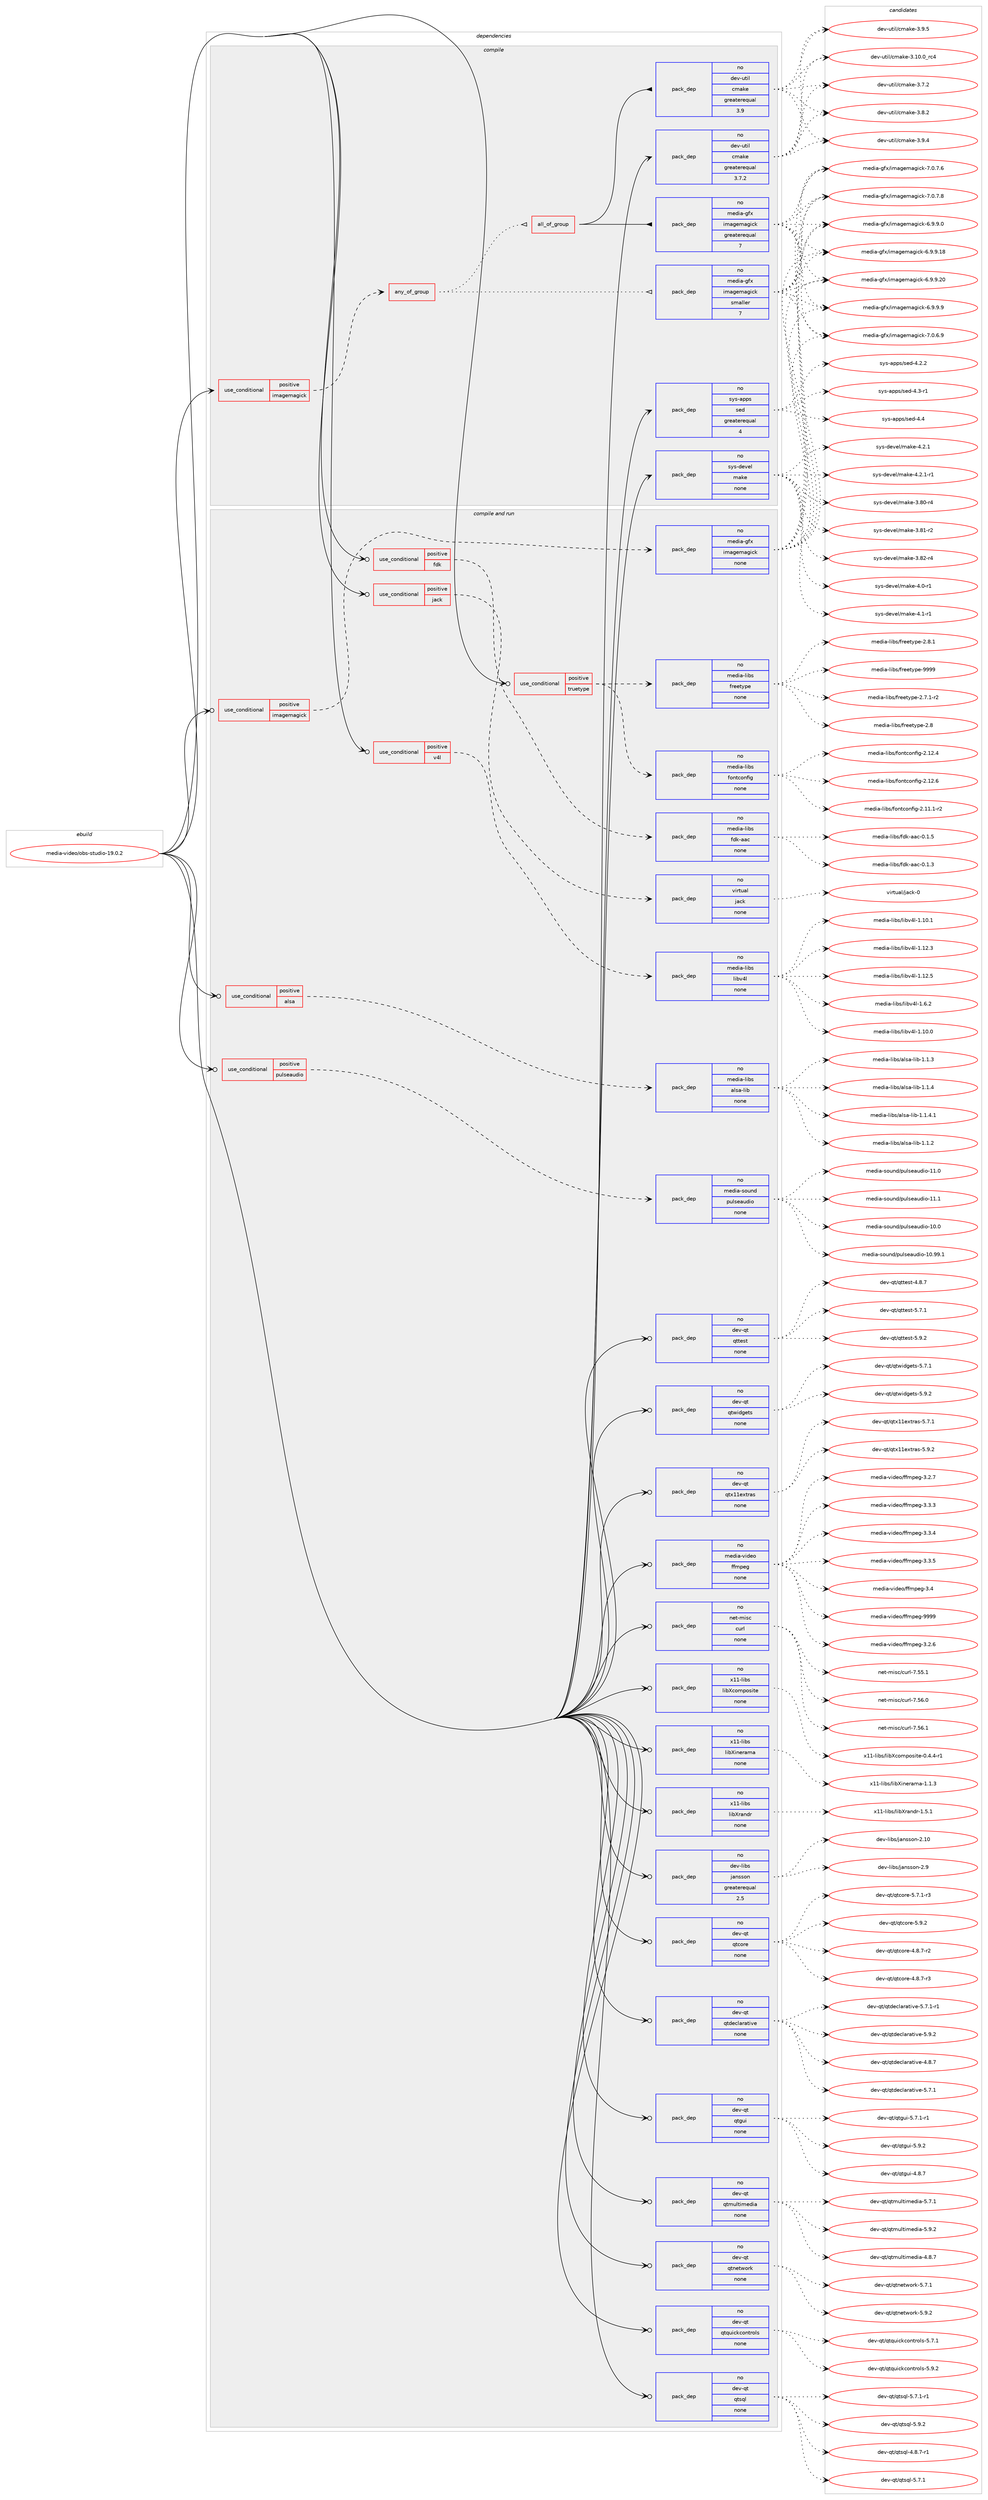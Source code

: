 digraph prolog {

# *************
# Graph options
# *************

newrank=true;
concentrate=true;
compound=true;
graph [rankdir=LR,fontname=Helvetica,fontsize=10,ranksep=1.5];#, ranksep=2.5, nodesep=0.2];
edge  [arrowhead=vee];
node  [fontname=Helvetica,fontsize=10];

# **********
# The ebuild
# **********

subgraph cluster_leftcol {
color=gray;
rank=same;
label=<<i>ebuild</i>>;
id [label="media-video/obs-studio-19.0.2", color=red, width=4, href="../media-video/obs-studio-19.0.2.svg"];
}

# ****************
# The dependencies
# ****************

subgraph cluster_midcol {
color=gray;
label=<<i>dependencies</i>>;
subgraph cluster_compile {
fillcolor="#eeeeee";
style=filled;
label=<<i>compile</i>>;
subgraph cond97661 {
dependency395896 [label=<<TABLE BORDER="0" CELLBORDER="1" CELLSPACING="0" CELLPADDING="4"><TR><TD ROWSPAN="3" CELLPADDING="10">use_conditional</TD></TR><TR><TD>positive</TD></TR><TR><TD>imagemagick</TD></TR></TABLE>>, shape=none, color=red];
subgraph any6227 {
dependency395897 [label=<<TABLE BORDER="0" CELLBORDER="1" CELLSPACING="0" CELLPADDING="4"><TR><TD CELLPADDING="10">any_of_group</TD></TR></TABLE>>, shape=none, color=red];subgraph pack291833 {
dependency395898 [label=<<TABLE BORDER="0" CELLBORDER="1" CELLSPACING="0" CELLPADDING="4" WIDTH="220"><TR><TD ROWSPAN="6" CELLPADDING="30">pack_dep</TD></TR><TR><TD WIDTH="110">no</TD></TR><TR><TD>media-gfx</TD></TR><TR><TD>imagemagick</TD></TR><TR><TD>smaller</TD></TR><TR><TD>7</TD></TR></TABLE>>, shape=none, color=blue];
}
dependency395897:e -> dependency395898:w [weight=20,style="dotted",arrowhead="oinv"];
subgraph all178 {
dependency395899 [label=<<TABLE BORDER="0" CELLBORDER="1" CELLSPACING="0" CELLPADDING="4"><TR><TD CELLPADDING="10">all_of_group</TD></TR></TABLE>>, shape=none, color=red];subgraph pack291834 {
dependency395900 [label=<<TABLE BORDER="0" CELLBORDER="1" CELLSPACING="0" CELLPADDING="4" WIDTH="220"><TR><TD ROWSPAN="6" CELLPADDING="30">pack_dep</TD></TR><TR><TD WIDTH="110">no</TD></TR><TR><TD>media-gfx</TD></TR><TR><TD>imagemagick</TD></TR><TR><TD>greaterequal</TD></TR><TR><TD>7</TD></TR></TABLE>>, shape=none, color=blue];
}
dependency395899:e -> dependency395900:w [weight=20,style="solid",arrowhead="inv"];
subgraph pack291835 {
dependency395901 [label=<<TABLE BORDER="0" CELLBORDER="1" CELLSPACING="0" CELLPADDING="4" WIDTH="220"><TR><TD ROWSPAN="6" CELLPADDING="30">pack_dep</TD></TR><TR><TD WIDTH="110">no</TD></TR><TR><TD>dev-util</TD></TR><TR><TD>cmake</TD></TR><TR><TD>greaterequal</TD></TR><TR><TD>3.9</TD></TR></TABLE>>, shape=none, color=blue];
}
dependency395899:e -> dependency395901:w [weight=20,style="solid",arrowhead="inv"];
}
dependency395897:e -> dependency395899:w [weight=20,style="dotted",arrowhead="oinv"];
}
dependency395896:e -> dependency395897:w [weight=20,style="dashed",arrowhead="vee"];
}
id:e -> dependency395896:w [weight=20,style="solid",arrowhead="vee"];
subgraph pack291836 {
dependency395902 [label=<<TABLE BORDER="0" CELLBORDER="1" CELLSPACING="0" CELLPADDING="4" WIDTH="220"><TR><TD ROWSPAN="6" CELLPADDING="30">pack_dep</TD></TR><TR><TD WIDTH="110">no</TD></TR><TR><TD>dev-util</TD></TR><TR><TD>cmake</TD></TR><TR><TD>greaterequal</TD></TR><TR><TD>3.7.2</TD></TR></TABLE>>, shape=none, color=blue];
}
id:e -> dependency395902:w [weight=20,style="solid",arrowhead="vee"];
subgraph pack291837 {
dependency395903 [label=<<TABLE BORDER="0" CELLBORDER="1" CELLSPACING="0" CELLPADDING="4" WIDTH="220"><TR><TD ROWSPAN="6" CELLPADDING="30">pack_dep</TD></TR><TR><TD WIDTH="110">no</TD></TR><TR><TD>sys-apps</TD></TR><TR><TD>sed</TD></TR><TR><TD>greaterequal</TD></TR><TR><TD>4</TD></TR></TABLE>>, shape=none, color=blue];
}
id:e -> dependency395903:w [weight=20,style="solid",arrowhead="vee"];
subgraph pack291838 {
dependency395904 [label=<<TABLE BORDER="0" CELLBORDER="1" CELLSPACING="0" CELLPADDING="4" WIDTH="220"><TR><TD ROWSPAN="6" CELLPADDING="30">pack_dep</TD></TR><TR><TD WIDTH="110">no</TD></TR><TR><TD>sys-devel</TD></TR><TR><TD>make</TD></TR><TR><TD>none</TD></TR><TR><TD></TD></TR></TABLE>>, shape=none, color=blue];
}
id:e -> dependency395904:w [weight=20,style="solid",arrowhead="vee"];
}
subgraph cluster_compileandrun {
fillcolor="#eeeeee";
style=filled;
label=<<i>compile and run</i>>;
subgraph cond97662 {
dependency395905 [label=<<TABLE BORDER="0" CELLBORDER="1" CELLSPACING="0" CELLPADDING="4"><TR><TD ROWSPAN="3" CELLPADDING="10">use_conditional</TD></TR><TR><TD>positive</TD></TR><TR><TD>alsa</TD></TR></TABLE>>, shape=none, color=red];
subgraph pack291839 {
dependency395906 [label=<<TABLE BORDER="0" CELLBORDER="1" CELLSPACING="0" CELLPADDING="4" WIDTH="220"><TR><TD ROWSPAN="6" CELLPADDING="30">pack_dep</TD></TR><TR><TD WIDTH="110">no</TD></TR><TR><TD>media-libs</TD></TR><TR><TD>alsa-lib</TD></TR><TR><TD>none</TD></TR><TR><TD></TD></TR></TABLE>>, shape=none, color=blue];
}
dependency395905:e -> dependency395906:w [weight=20,style="dashed",arrowhead="vee"];
}
id:e -> dependency395905:w [weight=20,style="solid",arrowhead="odotvee"];
subgraph cond97663 {
dependency395907 [label=<<TABLE BORDER="0" CELLBORDER="1" CELLSPACING="0" CELLPADDING="4"><TR><TD ROWSPAN="3" CELLPADDING="10">use_conditional</TD></TR><TR><TD>positive</TD></TR><TR><TD>fdk</TD></TR></TABLE>>, shape=none, color=red];
subgraph pack291840 {
dependency395908 [label=<<TABLE BORDER="0" CELLBORDER="1" CELLSPACING="0" CELLPADDING="4" WIDTH="220"><TR><TD ROWSPAN="6" CELLPADDING="30">pack_dep</TD></TR><TR><TD WIDTH="110">no</TD></TR><TR><TD>media-libs</TD></TR><TR><TD>fdk-aac</TD></TR><TR><TD>none</TD></TR><TR><TD></TD></TR></TABLE>>, shape=none, color=blue];
}
dependency395907:e -> dependency395908:w [weight=20,style="dashed",arrowhead="vee"];
}
id:e -> dependency395907:w [weight=20,style="solid",arrowhead="odotvee"];
subgraph cond97664 {
dependency395909 [label=<<TABLE BORDER="0" CELLBORDER="1" CELLSPACING="0" CELLPADDING="4"><TR><TD ROWSPAN="3" CELLPADDING="10">use_conditional</TD></TR><TR><TD>positive</TD></TR><TR><TD>imagemagick</TD></TR></TABLE>>, shape=none, color=red];
subgraph pack291841 {
dependency395910 [label=<<TABLE BORDER="0" CELLBORDER="1" CELLSPACING="0" CELLPADDING="4" WIDTH="220"><TR><TD ROWSPAN="6" CELLPADDING="30">pack_dep</TD></TR><TR><TD WIDTH="110">no</TD></TR><TR><TD>media-gfx</TD></TR><TR><TD>imagemagick</TD></TR><TR><TD>none</TD></TR><TR><TD></TD></TR></TABLE>>, shape=none, color=blue];
}
dependency395909:e -> dependency395910:w [weight=20,style="dashed",arrowhead="vee"];
}
id:e -> dependency395909:w [weight=20,style="solid",arrowhead="odotvee"];
subgraph cond97665 {
dependency395911 [label=<<TABLE BORDER="0" CELLBORDER="1" CELLSPACING="0" CELLPADDING="4"><TR><TD ROWSPAN="3" CELLPADDING="10">use_conditional</TD></TR><TR><TD>positive</TD></TR><TR><TD>jack</TD></TR></TABLE>>, shape=none, color=red];
subgraph pack291842 {
dependency395912 [label=<<TABLE BORDER="0" CELLBORDER="1" CELLSPACING="0" CELLPADDING="4" WIDTH="220"><TR><TD ROWSPAN="6" CELLPADDING="30">pack_dep</TD></TR><TR><TD WIDTH="110">no</TD></TR><TR><TD>virtual</TD></TR><TR><TD>jack</TD></TR><TR><TD>none</TD></TR><TR><TD></TD></TR></TABLE>>, shape=none, color=blue];
}
dependency395911:e -> dependency395912:w [weight=20,style="dashed",arrowhead="vee"];
}
id:e -> dependency395911:w [weight=20,style="solid",arrowhead="odotvee"];
subgraph cond97666 {
dependency395913 [label=<<TABLE BORDER="0" CELLBORDER="1" CELLSPACING="0" CELLPADDING="4"><TR><TD ROWSPAN="3" CELLPADDING="10">use_conditional</TD></TR><TR><TD>positive</TD></TR><TR><TD>pulseaudio</TD></TR></TABLE>>, shape=none, color=red];
subgraph pack291843 {
dependency395914 [label=<<TABLE BORDER="0" CELLBORDER="1" CELLSPACING="0" CELLPADDING="4" WIDTH="220"><TR><TD ROWSPAN="6" CELLPADDING="30">pack_dep</TD></TR><TR><TD WIDTH="110">no</TD></TR><TR><TD>media-sound</TD></TR><TR><TD>pulseaudio</TD></TR><TR><TD>none</TD></TR><TR><TD></TD></TR></TABLE>>, shape=none, color=blue];
}
dependency395913:e -> dependency395914:w [weight=20,style="dashed",arrowhead="vee"];
}
id:e -> dependency395913:w [weight=20,style="solid",arrowhead="odotvee"];
subgraph cond97667 {
dependency395915 [label=<<TABLE BORDER="0" CELLBORDER="1" CELLSPACING="0" CELLPADDING="4"><TR><TD ROWSPAN="3" CELLPADDING="10">use_conditional</TD></TR><TR><TD>positive</TD></TR><TR><TD>truetype</TD></TR></TABLE>>, shape=none, color=red];
subgraph pack291844 {
dependency395916 [label=<<TABLE BORDER="0" CELLBORDER="1" CELLSPACING="0" CELLPADDING="4" WIDTH="220"><TR><TD ROWSPAN="6" CELLPADDING="30">pack_dep</TD></TR><TR><TD WIDTH="110">no</TD></TR><TR><TD>media-libs</TD></TR><TR><TD>fontconfig</TD></TR><TR><TD>none</TD></TR><TR><TD></TD></TR></TABLE>>, shape=none, color=blue];
}
dependency395915:e -> dependency395916:w [weight=20,style="dashed",arrowhead="vee"];
subgraph pack291845 {
dependency395917 [label=<<TABLE BORDER="0" CELLBORDER="1" CELLSPACING="0" CELLPADDING="4" WIDTH="220"><TR><TD ROWSPAN="6" CELLPADDING="30">pack_dep</TD></TR><TR><TD WIDTH="110">no</TD></TR><TR><TD>media-libs</TD></TR><TR><TD>freetype</TD></TR><TR><TD>none</TD></TR><TR><TD></TD></TR></TABLE>>, shape=none, color=blue];
}
dependency395915:e -> dependency395917:w [weight=20,style="dashed",arrowhead="vee"];
}
id:e -> dependency395915:w [weight=20,style="solid",arrowhead="odotvee"];
subgraph cond97668 {
dependency395918 [label=<<TABLE BORDER="0" CELLBORDER="1" CELLSPACING="0" CELLPADDING="4"><TR><TD ROWSPAN="3" CELLPADDING="10">use_conditional</TD></TR><TR><TD>positive</TD></TR><TR><TD>v4l</TD></TR></TABLE>>, shape=none, color=red];
subgraph pack291846 {
dependency395919 [label=<<TABLE BORDER="0" CELLBORDER="1" CELLSPACING="0" CELLPADDING="4" WIDTH="220"><TR><TD ROWSPAN="6" CELLPADDING="30">pack_dep</TD></TR><TR><TD WIDTH="110">no</TD></TR><TR><TD>media-libs</TD></TR><TR><TD>libv4l</TD></TR><TR><TD>none</TD></TR><TR><TD></TD></TR></TABLE>>, shape=none, color=blue];
}
dependency395918:e -> dependency395919:w [weight=20,style="dashed",arrowhead="vee"];
}
id:e -> dependency395918:w [weight=20,style="solid",arrowhead="odotvee"];
subgraph pack291847 {
dependency395920 [label=<<TABLE BORDER="0" CELLBORDER="1" CELLSPACING="0" CELLPADDING="4" WIDTH="220"><TR><TD ROWSPAN="6" CELLPADDING="30">pack_dep</TD></TR><TR><TD WIDTH="110">no</TD></TR><TR><TD>dev-libs</TD></TR><TR><TD>jansson</TD></TR><TR><TD>greaterequal</TD></TR><TR><TD>2.5</TD></TR></TABLE>>, shape=none, color=blue];
}
id:e -> dependency395920:w [weight=20,style="solid",arrowhead="odotvee"];
subgraph pack291848 {
dependency395921 [label=<<TABLE BORDER="0" CELLBORDER="1" CELLSPACING="0" CELLPADDING="4" WIDTH="220"><TR><TD ROWSPAN="6" CELLPADDING="30">pack_dep</TD></TR><TR><TD WIDTH="110">no</TD></TR><TR><TD>dev-qt</TD></TR><TR><TD>qtcore</TD></TR><TR><TD>none</TD></TR><TR><TD></TD></TR></TABLE>>, shape=none, color=blue];
}
id:e -> dependency395921:w [weight=20,style="solid",arrowhead="odotvee"];
subgraph pack291849 {
dependency395922 [label=<<TABLE BORDER="0" CELLBORDER="1" CELLSPACING="0" CELLPADDING="4" WIDTH="220"><TR><TD ROWSPAN="6" CELLPADDING="30">pack_dep</TD></TR><TR><TD WIDTH="110">no</TD></TR><TR><TD>dev-qt</TD></TR><TR><TD>qtdeclarative</TD></TR><TR><TD>none</TD></TR><TR><TD></TD></TR></TABLE>>, shape=none, color=blue];
}
id:e -> dependency395922:w [weight=20,style="solid",arrowhead="odotvee"];
subgraph pack291850 {
dependency395923 [label=<<TABLE BORDER="0" CELLBORDER="1" CELLSPACING="0" CELLPADDING="4" WIDTH="220"><TR><TD ROWSPAN="6" CELLPADDING="30">pack_dep</TD></TR><TR><TD WIDTH="110">no</TD></TR><TR><TD>dev-qt</TD></TR><TR><TD>qtgui</TD></TR><TR><TD>none</TD></TR><TR><TD></TD></TR></TABLE>>, shape=none, color=blue];
}
id:e -> dependency395923:w [weight=20,style="solid",arrowhead="odotvee"];
subgraph pack291851 {
dependency395924 [label=<<TABLE BORDER="0" CELLBORDER="1" CELLSPACING="0" CELLPADDING="4" WIDTH="220"><TR><TD ROWSPAN="6" CELLPADDING="30">pack_dep</TD></TR><TR><TD WIDTH="110">no</TD></TR><TR><TD>dev-qt</TD></TR><TR><TD>qtmultimedia</TD></TR><TR><TD>none</TD></TR><TR><TD></TD></TR></TABLE>>, shape=none, color=blue];
}
id:e -> dependency395924:w [weight=20,style="solid",arrowhead="odotvee"];
subgraph pack291852 {
dependency395925 [label=<<TABLE BORDER="0" CELLBORDER="1" CELLSPACING="0" CELLPADDING="4" WIDTH="220"><TR><TD ROWSPAN="6" CELLPADDING="30">pack_dep</TD></TR><TR><TD WIDTH="110">no</TD></TR><TR><TD>dev-qt</TD></TR><TR><TD>qtnetwork</TD></TR><TR><TD>none</TD></TR><TR><TD></TD></TR></TABLE>>, shape=none, color=blue];
}
id:e -> dependency395925:w [weight=20,style="solid",arrowhead="odotvee"];
subgraph pack291853 {
dependency395926 [label=<<TABLE BORDER="0" CELLBORDER="1" CELLSPACING="0" CELLPADDING="4" WIDTH="220"><TR><TD ROWSPAN="6" CELLPADDING="30">pack_dep</TD></TR><TR><TD WIDTH="110">no</TD></TR><TR><TD>dev-qt</TD></TR><TR><TD>qtquickcontrols</TD></TR><TR><TD>none</TD></TR><TR><TD></TD></TR></TABLE>>, shape=none, color=blue];
}
id:e -> dependency395926:w [weight=20,style="solid",arrowhead="odotvee"];
subgraph pack291854 {
dependency395927 [label=<<TABLE BORDER="0" CELLBORDER="1" CELLSPACING="0" CELLPADDING="4" WIDTH="220"><TR><TD ROWSPAN="6" CELLPADDING="30">pack_dep</TD></TR><TR><TD WIDTH="110">no</TD></TR><TR><TD>dev-qt</TD></TR><TR><TD>qtsql</TD></TR><TR><TD>none</TD></TR><TR><TD></TD></TR></TABLE>>, shape=none, color=blue];
}
id:e -> dependency395927:w [weight=20,style="solid",arrowhead="odotvee"];
subgraph pack291855 {
dependency395928 [label=<<TABLE BORDER="0" CELLBORDER="1" CELLSPACING="0" CELLPADDING="4" WIDTH="220"><TR><TD ROWSPAN="6" CELLPADDING="30">pack_dep</TD></TR><TR><TD WIDTH="110">no</TD></TR><TR><TD>dev-qt</TD></TR><TR><TD>qttest</TD></TR><TR><TD>none</TD></TR><TR><TD></TD></TR></TABLE>>, shape=none, color=blue];
}
id:e -> dependency395928:w [weight=20,style="solid",arrowhead="odotvee"];
subgraph pack291856 {
dependency395929 [label=<<TABLE BORDER="0" CELLBORDER="1" CELLSPACING="0" CELLPADDING="4" WIDTH="220"><TR><TD ROWSPAN="6" CELLPADDING="30">pack_dep</TD></TR><TR><TD WIDTH="110">no</TD></TR><TR><TD>dev-qt</TD></TR><TR><TD>qtwidgets</TD></TR><TR><TD>none</TD></TR><TR><TD></TD></TR></TABLE>>, shape=none, color=blue];
}
id:e -> dependency395929:w [weight=20,style="solid",arrowhead="odotvee"];
subgraph pack291857 {
dependency395930 [label=<<TABLE BORDER="0" CELLBORDER="1" CELLSPACING="0" CELLPADDING="4" WIDTH="220"><TR><TD ROWSPAN="6" CELLPADDING="30">pack_dep</TD></TR><TR><TD WIDTH="110">no</TD></TR><TR><TD>dev-qt</TD></TR><TR><TD>qtx11extras</TD></TR><TR><TD>none</TD></TR><TR><TD></TD></TR></TABLE>>, shape=none, color=blue];
}
id:e -> dependency395930:w [weight=20,style="solid",arrowhead="odotvee"];
subgraph pack291858 {
dependency395931 [label=<<TABLE BORDER="0" CELLBORDER="1" CELLSPACING="0" CELLPADDING="4" WIDTH="220"><TR><TD ROWSPAN="6" CELLPADDING="30">pack_dep</TD></TR><TR><TD WIDTH="110">no</TD></TR><TR><TD>media-video</TD></TR><TR><TD>ffmpeg</TD></TR><TR><TD>none</TD></TR><TR><TD></TD></TR></TABLE>>, shape=none, color=blue];
}
id:e -> dependency395931:w [weight=20,style="solid",arrowhead="odotvee"];
subgraph pack291859 {
dependency395932 [label=<<TABLE BORDER="0" CELLBORDER="1" CELLSPACING="0" CELLPADDING="4" WIDTH="220"><TR><TD ROWSPAN="6" CELLPADDING="30">pack_dep</TD></TR><TR><TD WIDTH="110">no</TD></TR><TR><TD>net-misc</TD></TR><TR><TD>curl</TD></TR><TR><TD>none</TD></TR><TR><TD></TD></TR></TABLE>>, shape=none, color=blue];
}
id:e -> dependency395932:w [weight=20,style="solid",arrowhead="odotvee"];
subgraph pack291860 {
dependency395933 [label=<<TABLE BORDER="0" CELLBORDER="1" CELLSPACING="0" CELLPADDING="4" WIDTH="220"><TR><TD ROWSPAN="6" CELLPADDING="30">pack_dep</TD></TR><TR><TD WIDTH="110">no</TD></TR><TR><TD>x11-libs</TD></TR><TR><TD>libXcomposite</TD></TR><TR><TD>none</TD></TR><TR><TD></TD></TR></TABLE>>, shape=none, color=blue];
}
id:e -> dependency395933:w [weight=20,style="solid",arrowhead="odotvee"];
subgraph pack291861 {
dependency395934 [label=<<TABLE BORDER="0" CELLBORDER="1" CELLSPACING="0" CELLPADDING="4" WIDTH="220"><TR><TD ROWSPAN="6" CELLPADDING="30">pack_dep</TD></TR><TR><TD WIDTH="110">no</TD></TR><TR><TD>x11-libs</TD></TR><TR><TD>libXinerama</TD></TR><TR><TD>none</TD></TR><TR><TD></TD></TR></TABLE>>, shape=none, color=blue];
}
id:e -> dependency395934:w [weight=20,style="solid",arrowhead="odotvee"];
subgraph pack291862 {
dependency395935 [label=<<TABLE BORDER="0" CELLBORDER="1" CELLSPACING="0" CELLPADDING="4" WIDTH="220"><TR><TD ROWSPAN="6" CELLPADDING="30">pack_dep</TD></TR><TR><TD WIDTH="110">no</TD></TR><TR><TD>x11-libs</TD></TR><TR><TD>libXrandr</TD></TR><TR><TD>none</TD></TR><TR><TD></TD></TR></TABLE>>, shape=none, color=blue];
}
id:e -> dependency395935:w [weight=20,style="solid",arrowhead="odotvee"];
}
subgraph cluster_run {
fillcolor="#eeeeee";
style=filled;
label=<<i>run</i>>;
}
}

# **************
# The candidates
# **************

subgraph cluster_choices {
rank=same;
color=gray;
label=<<i>candidates</i>>;

subgraph choice291833 {
color=black;
nodesep=1;
choice1091011001059745103102120471051099710310110997103105991074554465746574648 [label="media-gfx/imagemagick-6.9.9.0", color=red, width=4,href="../media-gfx/imagemagick-6.9.9.0.svg"];
choice109101100105974510310212047105109971031011099710310599107455446574657464956 [label="media-gfx/imagemagick-6.9.9.18", color=red, width=4,href="../media-gfx/imagemagick-6.9.9.18.svg"];
choice109101100105974510310212047105109971031011099710310599107455446574657465048 [label="media-gfx/imagemagick-6.9.9.20", color=red, width=4,href="../media-gfx/imagemagick-6.9.9.20.svg"];
choice1091011001059745103102120471051099710310110997103105991074554465746574657 [label="media-gfx/imagemagick-6.9.9.9", color=red, width=4,href="../media-gfx/imagemagick-6.9.9.9.svg"];
choice1091011001059745103102120471051099710310110997103105991074555464846544657 [label="media-gfx/imagemagick-7.0.6.9", color=red, width=4,href="../media-gfx/imagemagick-7.0.6.9.svg"];
choice1091011001059745103102120471051099710310110997103105991074555464846554654 [label="media-gfx/imagemagick-7.0.7.6", color=red, width=4,href="../media-gfx/imagemagick-7.0.7.6.svg"];
choice1091011001059745103102120471051099710310110997103105991074555464846554656 [label="media-gfx/imagemagick-7.0.7.8", color=red, width=4,href="../media-gfx/imagemagick-7.0.7.8.svg"];
dependency395898:e -> choice1091011001059745103102120471051099710310110997103105991074554465746574648:w [style=dotted,weight="100"];
dependency395898:e -> choice109101100105974510310212047105109971031011099710310599107455446574657464956:w [style=dotted,weight="100"];
dependency395898:e -> choice109101100105974510310212047105109971031011099710310599107455446574657465048:w [style=dotted,weight="100"];
dependency395898:e -> choice1091011001059745103102120471051099710310110997103105991074554465746574657:w [style=dotted,weight="100"];
dependency395898:e -> choice1091011001059745103102120471051099710310110997103105991074555464846544657:w [style=dotted,weight="100"];
dependency395898:e -> choice1091011001059745103102120471051099710310110997103105991074555464846554654:w [style=dotted,weight="100"];
dependency395898:e -> choice1091011001059745103102120471051099710310110997103105991074555464846554656:w [style=dotted,weight="100"];
}
subgraph choice291834 {
color=black;
nodesep=1;
choice1091011001059745103102120471051099710310110997103105991074554465746574648 [label="media-gfx/imagemagick-6.9.9.0", color=red, width=4,href="../media-gfx/imagemagick-6.9.9.0.svg"];
choice109101100105974510310212047105109971031011099710310599107455446574657464956 [label="media-gfx/imagemagick-6.9.9.18", color=red, width=4,href="../media-gfx/imagemagick-6.9.9.18.svg"];
choice109101100105974510310212047105109971031011099710310599107455446574657465048 [label="media-gfx/imagemagick-6.9.9.20", color=red, width=4,href="../media-gfx/imagemagick-6.9.9.20.svg"];
choice1091011001059745103102120471051099710310110997103105991074554465746574657 [label="media-gfx/imagemagick-6.9.9.9", color=red, width=4,href="../media-gfx/imagemagick-6.9.9.9.svg"];
choice1091011001059745103102120471051099710310110997103105991074555464846544657 [label="media-gfx/imagemagick-7.0.6.9", color=red, width=4,href="../media-gfx/imagemagick-7.0.6.9.svg"];
choice1091011001059745103102120471051099710310110997103105991074555464846554654 [label="media-gfx/imagemagick-7.0.7.6", color=red, width=4,href="../media-gfx/imagemagick-7.0.7.6.svg"];
choice1091011001059745103102120471051099710310110997103105991074555464846554656 [label="media-gfx/imagemagick-7.0.7.8", color=red, width=4,href="../media-gfx/imagemagick-7.0.7.8.svg"];
dependency395900:e -> choice1091011001059745103102120471051099710310110997103105991074554465746574648:w [style=dotted,weight="100"];
dependency395900:e -> choice109101100105974510310212047105109971031011099710310599107455446574657464956:w [style=dotted,weight="100"];
dependency395900:e -> choice109101100105974510310212047105109971031011099710310599107455446574657465048:w [style=dotted,weight="100"];
dependency395900:e -> choice1091011001059745103102120471051099710310110997103105991074554465746574657:w [style=dotted,weight="100"];
dependency395900:e -> choice1091011001059745103102120471051099710310110997103105991074555464846544657:w [style=dotted,weight="100"];
dependency395900:e -> choice1091011001059745103102120471051099710310110997103105991074555464846554654:w [style=dotted,weight="100"];
dependency395900:e -> choice1091011001059745103102120471051099710310110997103105991074555464846554656:w [style=dotted,weight="100"];
}
subgraph choice291835 {
color=black;
nodesep=1;
choice1001011184511711610510847991099710710145514649484648951149952 [label="dev-util/cmake-3.10.0_rc4", color=red, width=4,href="../dev-util/cmake-3.10.0_rc4.svg"];
choice10010111845117116105108479910997107101455146554650 [label="dev-util/cmake-3.7.2", color=red, width=4,href="../dev-util/cmake-3.7.2.svg"];
choice10010111845117116105108479910997107101455146564650 [label="dev-util/cmake-3.8.2", color=red, width=4,href="../dev-util/cmake-3.8.2.svg"];
choice10010111845117116105108479910997107101455146574652 [label="dev-util/cmake-3.9.4", color=red, width=4,href="../dev-util/cmake-3.9.4.svg"];
choice10010111845117116105108479910997107101455146574653 [label="dev-util/cmake-3.9.5", color=red, width=4,href="../dev-util/cmake-3.9.5.svg"];
dependency395901:e -> choice1001011184511711610510847991099710710145514649484648951149952:w [style=dotted,weight="100"];
dependency395901:e -> choice10010111845117116105108479910997107101455146554650:w [style=dotted,weight="100"];
dependency395901:e -> choice10010111845117116105108479910997107101455146564650:w [style=dotted,weight="100"];
dependency395901:e -> choice10010111845117116105108479910997107101455146574652:w [style=dotted,weight="100"];
dependency395901:e -> choice10010111845117116105108479910997107101455146574653:w [style=dotted,weight="100"];
}
subgraph choice291836 {
color=black;
nodesep=1;
choice1001011184511711610510847991099710710145514649484648951149952 [label="dev-util/cmake-3.10.0_rc4", color=red, width=4,href="../dev-util/cmake-3.10.0_rc4.svg"];
choice10010111845117116105108479910997107101455146554650 [label="dev-util/cmake-3.7.2", color=red, width=4,href="../dev-util/cmake-3.7.2.svg"];
choice10010111845117116105108479910997107101455146564650 [label="dev-util/cmake-3.8.2", color=red, width=4,href="../dev-util/cmake-3.8.2.svg"];
choice10010111845117116105108479910997107101455146574652 [label="dev-util/cmake-3.9.4", color=red, width=4,href="../dev-util/cmake-3.9.4.svg"];
choice10010111845117116105108479910997107101455146574653 [label="dev-util/cmake-3.9.5", color=red, width=4,href="../dev-util/cmake-3.9.5.svg"];
dependency395902:e -> choice1001011184511711610510847991099710710145514649484648951149952:w [style=dotted,weight="100"];
dependency395902:e -> choice10010111845117116105108479910997107101455146554650:w [style=dotted,weight="100"];
dependency395902:e -> choice10010111845117116105108479910997107101455146564650:w [style=dotted,weight="100"];
dependency395902:e -> choice10010111845117116105108479910997107101455146574652:w [style=dotted,weight="100"];
dependency395902:e -> choice10010111845117116105108479910997107101455146574653:w [style=dotted,weight="100"];
}
subgraph choice291837 {
color=black;
nodesep=1;
choice115121115459711211211547115101100455246504650 [label="sys-apps/sed-4.2.2", color=red, width=4,href="../sys-apps/sed-4.2.2.svg"];
choice115121115459711211211547115101100455246514511449 [label="sys-apps/sed-4.3-r1", color=red, width=4,href="../sys-apps/sed-4.3-r1.svg"];
choice11512111545971121121154711510110045524652 [label="sys-apps/sed-4.4", color=red, width=4,href="../sys-apps/sed-4.4.svg"];
dependency395903:e -> choice115121115459711211211547115101100455246504650:w [style=dotted,weight="100"];
dependency395903:e -> choice115121115459711211211547115101100455246514511449:w [style=dotted,weight="100"];
dependency395903:e -> choice11512111545971121121154711510110045524652:w [style=dotted,weight="100"];
}
subgraph choice291838 {
color=black;
nodesep=1;
choice11512111545100101118101108471099710710145514656484511452 [label="sys-devel/make-3.80-r4", color=red, width=4,href="../sys-devel/make-3.80-r4.svg"];
choice11512111545100101118101108471099710710145514656494511450 [label="sys-devel/make-3.81-r2", color=red, width=4,href="../sys-devel/make-3.81-r2.svg"];
choice11512111545100101118101108471099710710145514656504511452 [label="sys-devel/make-3.82-r4", color=red, width=4,href="../sys-devel/make-3.82-r4.svg"];
choice115121115451001011181011084710997107101455246484511449 [label="sys-devel/make-4.0-r1", color=red, width=4,href="../sys-devel/make-4.0-r1.svg"];
choice115121115451001011181011084710997107101455246494511449 [label="sys-devel/make-4.1-r1", color=red, width=4,href="../sys-devel/make-4.1-r1.svg"];
choice115121115451001011181011084710997107101455246504649 [label="sys-devel/make-4.2.1", color=red, width=4,href="../sys-devel/make-4.2.1.svg"];
choice1151211154510010111810110847109971071014552465046494511449 [label="sys-devel/make-4.2.1-r1", color=red, width=4,href="../sys-devel/make-4.2.1-r1.svg"];
dependency395904:e -> choice11512111545100101118101108471099710710145514656484511452:w [style=dotted,weight="100"];
dependency395904:e -> choice11512111545100101118101108471099710710145514656494511450:w [style=dotted,weight="100"];
dependency395904:e -> choice11512111545100101118101108471099710710145514656504511452:w [style=dotted,weight="100"];
dependency395904:e -> choice115121115451001011181011084710997107101455246484511449:w [style=dotted,weight="100"];
dependency395904:e -> choice115121115451001011181011084710997107101455246494511449:w [style=dotted,weight="100"];
dependency395904:e -> choice115121115451001011181011084710997107101455246504649:w [style=dotted,weight="100"];
dependency395904:e -> choice1151211154510010111810110847109971071014552465046494511449:w [style=dotted,weight="100"];
}
subgraph choice291839 {
color=black;
nodesep=1;
choice1091011001059745108105981154797108115974510810598454946494650 [label="media-libs/alsa-lib-1.1.2", color=red, width=4,href="../media-libs/alsa-lib-1.1.2.svg"];
choice1091011001059745108105981154797108115974510810598454946494651 [label="media-libs/alsa-lib-1.1.3", color=red, width=4,href="../media-libs/alsa-lib-1.1.3.svg"];
choice1091011001059745108105981154797108115974510810598454946494652 [label="media-libs/alsa-lib-1.1.4", color=red, width=4,href="../media-libs/alsa-lib-1.1.4.svg"];
choice10910110010597451081059811547971081159745108105984549464946524649 [label="media-libs/alsa-lib-1.1.4.1", color=red, width=4,href="../media-libs/alsa-lib-1.1.4.1.svg"];
dependency395906:e -> choice1091011001059745108105981154797108115974510810598454946494650:w [style=dotted,weight="100"];
dependency395906:e -> choice1091011001059745108105981154797108115974510810598454946494651:w [style=dotted,weight="100"];
dependency395906:e -> choice1091011001059745108105981154797108115974510810598454946494652:w [style=dotted,weight="100"];
dependency395906:e -> choice10910110010597451081059811547971081159745108105984549464946524649:w [style=dotted,weight="100"];
}
subgraph choice291840 {
color=black;
nodesep=1;
choice1091011001059745108105981154710210010745979799454846494651 [label="media-libs/fdk-aac-0.1.3", color=red, width=4,href="../media-libs/fdk-aac-0.1.3.svg"];
choice1091011001059745108105981154710210010745979799454846494653 [label="media-libs/fdk-aac-0.1.5", color=red, width=4,href="../media-libs/fdk-aac-0.1.5.svg"];
dependency395908:e -> choice1091011001059745108105981154710210010745979799454846494651:w [style=dotted,weight="100"];
dependency395908:e -> choice1091011001059745108105981154710210010745979799454846494653:w [style=dotted,weight="100"];
}
subgraph choice291841 {
color=black;
nodesep=1;
choice1091011001059745103102120471051099710310110997103105991074554465746574648 [label="media-gfx/imagemagick-6.9.9.0", color=red, width=4,href="../media-gfx/imagemagick-6.9.9.0.svg"];
choice109101100105974510310212047105109971031011099710310599107455446574657464956 [label="media-gfx/imagemagick-6.9.9.18", color=red, width=4,href="../media-gfx/imagemagick-6.9.9.18.svg"];
choice109101100105974510310212047105109971031011099710310599107455446574657465048 [label="media-gfx/imagemagick-6.9.9.20", color=red, width=4,href="../media-gfx/imagemagick-6.9.9.20.svg"];
choice1091011001059745103102120471051099710310110997103105991074554465746574657 [label="media-gfx/imagemagick-6.9.9.9", color=red, width=4,href="../media-gfx/imagemagick-6.9.9.9.svg"];
choice1091011001059745103102120471051099710310110997103105991074555464846544657 [label="media-gfx/imagemagick-7.0.6.9", color=red, width=4,href="../media-gfx/imagemagick-7.0.6.9.svg"];
choice1091011001059745103102120471051099710310110997103105991074555464846554654 [label="media-gfx/imagemagick-7.0.7.6", color=red, width=4,href="../media-gfx/imagemagick-7.0.7.6.svg"];
choice1091011001059745103102120471051099710310110997103105991074555464846554656 [label="media-gfx/imagemagick-7.0.7.8", color=red, width=4,href="../media-gfx/imagemagick-7.0.7.8.svg"];
dependency395910:e -> choice1091011001059745103102120471051099710310110997103105991074554465746574648:w [style=dotted,weight="100"];
dependency395910:e -> choice109101100105974510310212047105109971031011099710310599107455446574657464956:w [style=dotted,weight="100"];
dependency395910:e -> choice109101100105974510310212047105109971031011099710310599107455446574657465048:w [style=dotted,weight="100"];
dependency395910:e -> choice1091011001059745103102120471051099710310110997103105991074554465746574657:w [style=dotted,weight="100"];
dependency395910:e -> choice1091011001059745103102120471051099710310110997103105991074555464846544657:w [style=dotted,weight="100"];
dependency395910:e -> choice1091011001059745103102120471051099710310110997103105991074555464846554654:w [style=dotted,weight="100"];
dependency395910:e -> choice1091011001059745103102120471051099710310110997103105991074555464846554656:w [style=dotted,weight="100"];
}
subgraph choice291842 {
color=black;
nodesep=1;
choice118105114116117971084710697991074548 [label="virtual/jack-0", color=red, width=4,href="../virtual/jack-0.svg"];
dependency395912:e -> choice118105114116117971084710697991074548:w [style=dotted,weight="100"];
}
subgraph choice291843 {
color=black;
nodesep=1;
choice109101100105974511511111711010047112117108115101971171001051114549484648 [label="media-sound/pulseaudio-10.0", color=red, width=4,href="../media-sound/pulseaudio-10.0.svg"];
choice109101100105974511511111711010047112117108115101971171001051114549484657574649 [label="media-sound/pulseaudio-10.99.1", color=red, width=4,href="../media-sound/pulseaudio-10.99.1.svg"];
choice109101100105974511511111711010047112117108115101971171001051114549494648 [label="media-sound/pulseaudio-11.0", color=red, width=4,href="../media-sound/pulseaudio-11.0.svg"];
choice109101100105974511511111711010047112117108115101971171001051114549494649 [label="media-sound/pulseaudio-11.1", color=red, width=4,href="../media-sound/pulseaudio-11.1.svg"];
dependency395914:e -> choice109101100105974511511111711010047112117108115101971171001051114549484648:w [style=dotted,weight="100"];
dependency395914:e -> choice109101100105974511511111711010047112117108115101971171001051114549484657574649:w [style=dotted,weight="100"];
dependency395914:e -> choice109101100105974511511111711010047112117108115101971171001051114549494648:w [style=dotted,weight="100"];
dependency395914:e -> choice109101100105974511511111711010047112117108115101971171001051114549494649:w [style=dotted,weight="100"];
}
subgraph choice291844 {
color=black;
nodesep=1;
choice1091011001059745108105981154710211111011699111110102105103455046494946494511450 [label="media-libs/fontconfig-2.11.1-r2", color=red, width=4,href="../media-libs/fontconfig-2.11.1-r2.svg"];
choice109101100105974510810598115471021111101169911111010210510345504649504652 [label="media-libs/fontconfig-2.12.4", color=red, width=4,href="../media-libs/fontconfig-2.12.4.svg"];
choice109101100105974510810598115471021111101169911111010210510345504649504654 [label="media-libs/fontconfig-2.12.6", color=red, width=4,href="../media-libs/fontconfig-2.12.6.svg"];
dependency395916:e -> choice1091011001059745108105981154710211111011699111110102105103455046494946494511450:w [style=dotted,weight="100"];
dependency395916:e -> choice109101100105974510810598115471021111101169911111010210510345504649504652:w [style=dotted,weight="100"];
dependency395916:e -> choice109101100105974510810598115471021111101169911111010210510345504649504654:w [style=dotted,weight="100"];
}
subgraph choice291845 {
color=black;
nodesep=1;
choice109101100105974510810598115471021141011011161211121014550465546494511450 [label="media-libs/freetype-2.7.1-r2", color=red, width=4,href="../media-libs/freetype-2.7.1-r2.svg"];
choice1091011001059745108105981154710211410110111612111210145504656 [label="media-libs/freetype-2.8", color=red, width=4,href="../media-libs/freetype-2.8.svg"];
choice10910110010597451081059811547102114101101116121112101455046564649 [label="media-libs/freetype-2.8.1", color=red, width=4,href="../media-libs/freetype-2.8.1.svg"];
choice109101100105974510810598115471021141011011161211121014557575757 [label="media-libs/freetype-9999", color=red, width=4,href="../media-libs/freetype-9999.svg"];
dependency395917:e -> choice109101100105974510810598115471021141011011161211121014550465546494511450:w [style=dotted,weight="100"];
dependency395917:e -> choice1091011001059745108105981154710211410110111612111210145504656:w [style=dotted,weight="100"];
dependency395917:e -> choice10910110010597451081059811547102114101101116121112101455046564649:w [style=dotted,weight="100"];
dependency395917:e -> choice109101100105974510810598115471021141011011161211121014557575757:w [style=dotted,weight="100"];
}
subgraph choice291846 {
color=black;
nodesep=1;
choice10910110010597451081059811547108105981185210845494649484648 [label="media-libs/libv4l-1.10.0", color=red, width=4,href="../media-libs/libv4l-1.10.0.svg"];
choice10910110010597451081059811547108105981185210845494649484649 [label="media-libs/libv4l-1.10.1", color=red, width=4,href="../media-libs/libv4l-1.10.1.svg"];
choice10910110010597451081059811547108105981185210845494649504651 [label="media-libs/libv4l-1.12.3", color=red, width=4,href="../media-libs/libv4l-1.12.3.svg"];
choice10910110010597451081059811547108105981185210845494649504653 [label="media-libs/libv4l-1.12.5", color=red, width=4,href="../media-libs/libv4l-1.12.5.svg"];
choice109101100105974510810598115471081059811852108454946544650 [label="media-libs/libv4l-1.6.2", color=red, width=4,href="../media-libs/libv4l-1.6.2.svg"];
dependency395919:e -> choice10910110010597451081059811547108105981185210845494649484648:w [style=dotted,weight="100"];
dependency395919:e -> choice10910110010597451081059811547108105981185210845494649484649:w [style=dotted,weight="100"];
dependency395919:e -> choice10910110010597451081059811547108105981185210845494649504651:w [style=dotted,weight="100"];
dependency395919:e -> choice10910110010597451081059811547108105981185210845494649504653:w [style=dotted,weight="100"];
dependency395919:e -> choice109101100105974510810598115471081059811852108454946544650:w [style=dotted,weight="100"];
}
subgraph choice291847 {
color=black;
nodesep=1;
choice100101118451081059811547106971101151151111104550464948 [label="dev-libs/jansson-2.10", color=red, width=4,href="../dev-libs/jansson-2.10.svg"];
choice1001011184510810598115471069711011511511111045504657 [label="dev-libs/jansson-2.9", color=red, width=4,href="../dev-libs/jansson-2.9.svg"];
dependency395920:e -> choice100101118451081059811547106971101151151111104550464948:w [style=dotted,weight="100"];
dependency395920:e -> choice1001011184510810598115471069711011511511111045504657:w [style=dotted,weight="100"];
}
subgraph choice291848 {
color=black;
nodesep=1;
choice1001011184511311647113116991111141014552465646554511450 [label="dev-qt/qtcore-4.8.7-r2", color=red, width=4,href="../dev-qt/qtcore-4.8.7-r2.svg"];
choice1001011184511311647113116991111141014552465646554511451 [label="dev-qt/qtcore-4.8.7-r3", color=red, width=4,href="../dev-qt/qtcore-4.8.7-r3.svg"];
choice1001011184511311647113116991111141014553465546494511451 [label="dev-qt/qtcore-5.7.1-r3", color=red, width=4,href="../dev-qt/qtcore-5.7.1-r3.svg"];
choice100101118451131164711311699111114101455346574650 [label="dev-qt/qtcore-5.9.2", color=red, width=4,href="../dev-qt/qtcore-5.9.2.svg"];
dependency395921:e -> choice1001011184511311647113116991111141014552465646554511450:w [style=dotted,weight="100"];
dependency395921:e -> choice1001011184511311647113116991111141014552465646554511451:w [style=dotted,weight="100"];
dependency395921:e -> choice1001011184511311647113116991111141014553465546494511451:w [style=dotted,weight="100"];
dependency395921:e -> choice100101118451131164711311699111114101455346574650:w [style=dotted,weight="100"];
}
subgraph choice291849 {
color=black;
nodesep=1;
choice1001011184511311647113116100101991089711497116105118101455246564655 [label="dev-qt/qtdeclarative-4.8.7", color=red, width=4,href="../dev-qt/qtdeclarative-4.8.7.svg"];
choice1001011184511311647113116100101991089711497116105118101455346554649 [label="dev-qt/qtdeclarative-5.7.1", color=red, width=4,href="../dev-qt/qtdeclarative-5.7.1.svg"];
choice10010111845113116471131161001019910897114971161051181014553465546494511449 [label="dev-qt/qtdeclarative-5.7.1-r1", color=red, width=4,href="../dev-qt/qtdeclarative-5.7.1-r1.svg"];
choice1001011184511311647113116100101991089711497116105118101455346574650 [label="dev-qt/qtdeclarative-5.9.2", color=red, width=4,href="../dev-qt/qtdeclarative-5.9.2.svg"];
dependency395922:e -> choice1001011184511311647113116100101991089711497116105118101455246564655:w [style=dotted,weight="100"];
dependency395922:e -> choice1001011184511311647113116100101991089711497116105118101455346554649:w [style=dotted,weight="100"];
dependency395922:e -> choice10010111845113116471131161001019910897114971161051181014553465546494511449:w [style=dotted,weight="100"];
dependency395922:e -> choice1001011184511311647113116100101991089711497116105118101455346574650:w [style=dotted,weight="100"];
}
subgraph choice291850 {
color=black;
nodesep=1;
choice1001011184511311647113116103117105455246564655 [label="dev-qt/qtgui-4.8.7", color=red, width=4,href="../dev-qt/qtgui-4.8.7.svg"];
choice10010111845113116471131161031171054553465546494511449 [label="dev-qt/qtgui-5.7.1-r1", color=red, width=4,href="../dev-qt/qtgui-5.7.1-r1.svg"];
choice1001011184511311647113116103117105455346574650 [label="dev-qt/qtgui-5.9.2", color=red, width=4,href="../dev-qt/qtgui-5.9.2.svg"];
dependency395923:e -> choice1001011184511311647113116103117105455246564655:w [style=dotted,weight="100"];
dependency395923:e -> choice10010111845113116471131161031171054553465546494511449:w [style=dotted,weight="100"];
dependency395923:e -> choice1001011184511311647113116103117105455346574650:w [style=dotted,weight="100"];
}
subgraph choice291851 {
color=black;
nodesep=1;
choice100101118451131164711311610911710811610510910110010597455246564655 [label="dev-qt/qtmultimedia-4.8.7", color=red, width=4,href="../dev-qt/qtmultimedia-4.8.7.svg"];
choice100101118451131164711311610911710811610510910110010597455346554649 [label="dev-qt/qtmultimedia-5.7.1", color=red, width=4,href="../dev-qt/qtmultimedia-5.7.1.svg"];
choice100101118451131164711311610911710811610510910110010597455346574650 [label="dev-qt/qtmultimedia-5.9.2", color=red, width=4,href="../dev-qt/qtmultimedia-5.9.2.svg"];
dependency395924:e -> choice100101118451131164711311610911710811610510910110010597455246564655:w [style=dotted,weight="100"];
dependency395924:e -> choice100101118451131164711311610911710811610510910110010597455346554649:w [style=dotted,weight="100"];
dependency395924:e -> choice100101118451131164711311610911710811610510910110010597455346574650:w [style=dotted,weight="100"];
}
subgraph choice291852 {
color=black;
nodesep=1;
choice1001011184511311647113116110101116119111114107455346554649 [label="dev-qt/qtnetwork-5.7.1", color=red, width=4,href="../dev-qt/qtnetwork-5.7.1.svg"];
choice1001011184511311647113116110101116119111114107455346574650 [label="dev-qt/qtnetwork-5.9.2", color=red, width=4,href="../dev-qt/qtnetwork-5.9.2.svg"];
dependency395925:e -> choice1001011184511311647113116110101116119111114107455346554649:w [style=dotted,weight="100"];
dependency395925:e -> choice1001011184511311647113116110101116119111114107455346574650:w [style=dotted,weight="100"];
}
subgraph choice291853 {
color=black;
nodesep=1;
choice10010111845113116471131161131171059910799111110116114111108115455346554649 [label="dev-qt/qtquickcontrols-5.7.1", color=red, width=4,href="../dev-qt/qtquickcontrols-5.7.1.svg"];
choice10010111845113116471131161131171059910799111110116114111108115455346574650 [label="dev-qt/qtquickcontrols-5.9.2", color=red, width=4,href="../dev-qt/qtquickcontrols-5.9.2.svg"];
dependency395926:e -> choice10010111845113116471131161131171059910799111110116114111108115455346554649:w [style=dotted,weight="100"];
dependency395926:e -> choice10010111845113116471131161131171059910799111110116114111108115455346574650:w [style=dotted,weight="100"];
}
subgraph choice291854 {
color=black;
nodesep=1;
choice10010111845113116471131161151131084552465646554511449 [label="dev-qt/qtsql-4.8.7-r1", color=red, width=4,href="../dev-qt/qtsql-4.8.7-r1.svg"];
choice1001011184511311647113116115113108455346554649 [label="dev-qt/qtsql-5.7.1", color=red, width=4,href="../dev-qt/qtsql-5.7.1.svg"];
choice10010111845113116471131161151131084553465546494511449 [label="dev-qt/qtsql-5.7.1-r1", color=red, width=4,href="../dev-qt/qtsql-5.7.1-r1.svg"];
choice1001011184511311647113116115113108455346574650 [label="dev-qt/qtsql-5.9.2", color=red, width=4,href="../dev-qt/qtsql-5.9.2.svg"];
dependency395927:e -> choice10010111845113116471131161151131084552465646554511449:w [style=dotted,weight="100"];
dependency395927:e -> choice1001011184511311647113116115113108455346554649:w [style=dotted,weight="100"];
dependency395927:e -> choice10010111845113116471131161151131084553465546494511449:w [style=dotted,weight="100"];
dependency395927:e -> choice1001011184511311647113116115113108455346574650:w [style=dotted,weight="100"];
}
subgraph choice291855 {
color=black;
nodesep=1;
choice1001011184511311647113116116101115116455246564655 [label="dev-qt/qttest-4.8.7", color=red, width=4,href="../dev-qt/qttest-4.8.7.svg"];
choice1001011184511311647113116116101115116455346554649 [label="dev-qt/qttest-5.7.1", color=red, width=4,href="../dev-qt/qttest-5.7.1.svg"];
choice1001011184511311647113116116101115116455346574650 [label="dev-qt/qttest-5.9.2", color=red, width=4,href="../dev-qt/qttest-5.9.2.svg"];
dependency395928:e -> choice1001011184511311647113116116101115116455246564655:w [style=dotted,weight="100"];
dependency395928:e -> choice1001011184511311647113116116101115116455346554649:w [style=dotted,weight="100"];
dependency395928:e -> choice1001011184511311647113116116101115116455346574650:w [style=dotted,weight="100"];
}
subgraph choice291856 {
color=black;
nodesep=1;
choice1001011184511311647113116119105100103101116115455346554649 [label="dev-qt/qtwidgets-5.7.1", color=red, width=4,href="../dev-qt/qtwidgets-5.7.1.svg"];
choice1001011184511311647113116119105100103101116115455346574650 [label="dev-qt/qtwidgets-5.9.2", color=red, width=4,href="../dev-qt/qtwidgets-5.9.2.svg"];
dependency395929:e -> choice1001011184511311647113116119105100103101116115455346554649:w [style=dotted,weight="100"];
dependency395929:e -> choice1001011184511311647113116119105100103101116115455346574650:w [style=dotted,weight="100"];
}
subgraph choice291857 {
color=black;
nodesep=1;
choice1001011184511311647113116120494910112011611497115455346554649 [label="dev-qt/qtx11extras-5.7.1", color=red, width=4,href="../dev-qt/qtx11extras-5.7.1.svg"];
choice1001011184511311647113116120494910112011611497115455346574650 [label="dev-qt/qtx11extras-5.9.2", color=red, width=4,href="../dev-qt/qtx11extras-5.9.2.svg"];
dependency395930:e -> choice1001011184511311647113116120494910112011611497115455346554649:w [style=dotted,weight="100"];
dependency395930:e -> choice1001011184511311647113116120494910112011611497115455346574650:w [style=dotted,weight="100"];
}
subgraph choice291858 {
color=black;
nodesep=1;
choice109101100105974511810510010111147102102109112101103455146504654 [label="media-video/ffmpeg-3.2.6", color=red, width=4,href="../media-video/ffmpeg-3.2.6.svg"];
choice109101100105974511810510010111147102102109112101103455146504655 [label="media-video/ffmpeg-3.2.7", color=red, width=4,href="../media-video/ffmpeg-3.2.7.svg"];
choice109101100105974511810510010111147102102109112101103455146514651 [label="media-video/ffmpeg-3.3.3", color=red, width=4,href="../media-video/ffmpeg-3.3.3.svg"];
choice109101100105974511810510010111147102102109112101103455146514652 [label="media-video/ffmpeg-3.3.4", color=red, width=4,href="../media-video/ffmpeg-3.3.4.svg"];
choice109101100105974511810510010111147102102109112101103455146514653 [label="media-video/ffmpeg-3.3.5", color=red, width=4,href="../media-video/ffmpeg-3.3.5.svg"];
choice10910110010597451181051001011114710210210911210110345514652 [label="media-video/ffmpeg-3.4", color=red, width=4,href="../media-video/ffmpeg-3.4.svg"];
choice1091011001059745118105100101111471021021091121011034557575757 [label="media-video/ffmpeg-9999", color=red, width=4,href="../media-video/ffmpeg-9999.svg"];
dependency395931:e -> choice109101100105974511810510010111147102102109112101103455146504654:w [style=dotted,weight="100"];
dependency395931:e -> choice109101100105974511810510010111147102102109112101103455146504655:w [style=dotted,weight="100"];
dependency395931:e -> choice109101100105974511810510010111147102102109112101103455146514651:w [style=dotted,weight="100"];
dependency395931:e -> choice109101100105974511810510010111147102102109112101103455146514652:w [style=dotted,weight="100"];
dependency395931:e -> choice109101100105974511810510010111147102102109112101103455146514653:w [style=dotted,weight="100"];
dependency395931:e -> choice10910110010597451181051001011114710210210911210110345514652:w [style=dotted,weight="100"];
dependency395931:e -> choice1091011001059745118105100101111471021021091121011034557575757:w [style=dotted,weight="100"];
}
subgraph choice291859 {
color=black;
nodesep=1;
choice1101011164510910511599479911711410845554653534649 [label="net-misc/curl-7.55.1", color=red, width=4,href="../net-misc/curl-7.55.1.svg"];
choice1101011164510910511599479911711410845554653544648 [label="net-misc/curl-7.56.0", color=red, width=4,href="../net-misc/curl-7.56.0.svg"];
choice1101011164510910511599479911711410845554653544649 [label="net-misc/curl-7.56.1", color=red, width=4,href="../net-misc/curl-7.56.1.svg"];
dependency395932:e -> choice1101011164510910511599479911711410845554653534649:w [style=dotted,weight="100"];
dependency395932:e -> choice1101011164510910511599479911711410845554653544648:w [style=dotted,weight="100"];
dependency395932:e -> choice1101011164510910511599479911711410845554653544649:w [style=dotted,weight="100"];
}
subgraph choice291860 {
color=black;
nodesep=1;
choice12049494510810598115471081059888991111091121111151051161014548465246524511449 [label="x11-libs/libXcomposite-0.4.4-r1", color=red, width=4,href="../x11-libs/libXcomposite-0.4.4-r1.svg"];
dependency395933:e -> choice12049494510810598115471081059888991111091121111151051161014548465246524511449:w [style=dotted,weight="100"];
}
subgraph choice291861 {
color=black;
nodesep=1;
choice120494945108105981154710810598881051101011149710997454946494651 [label="x11-libs/libXinerama-1.1.3", color=red, width=4,href="../x11-libs/libXinerama-1.1.3.svg"];
dependency395934:e -> choice120494945108105981154710810598881051101011149710997454946494651:w [style=dotted,weight="100"];
}
subgraph choice291862 {
color=black;
nodesep=1;
choice1204949451081059811547108105988811497110100114454946534649 [label="x11-libs/libXrandr-1.5.1", color=red, width=4,href="../x11-libs/libXrandr-1.5.1.svg"];
dependency395935:e -> choice1204949451081059811547108105988811497110100114454946534649:w [style=dotted,weight="100"];
}
}

}
